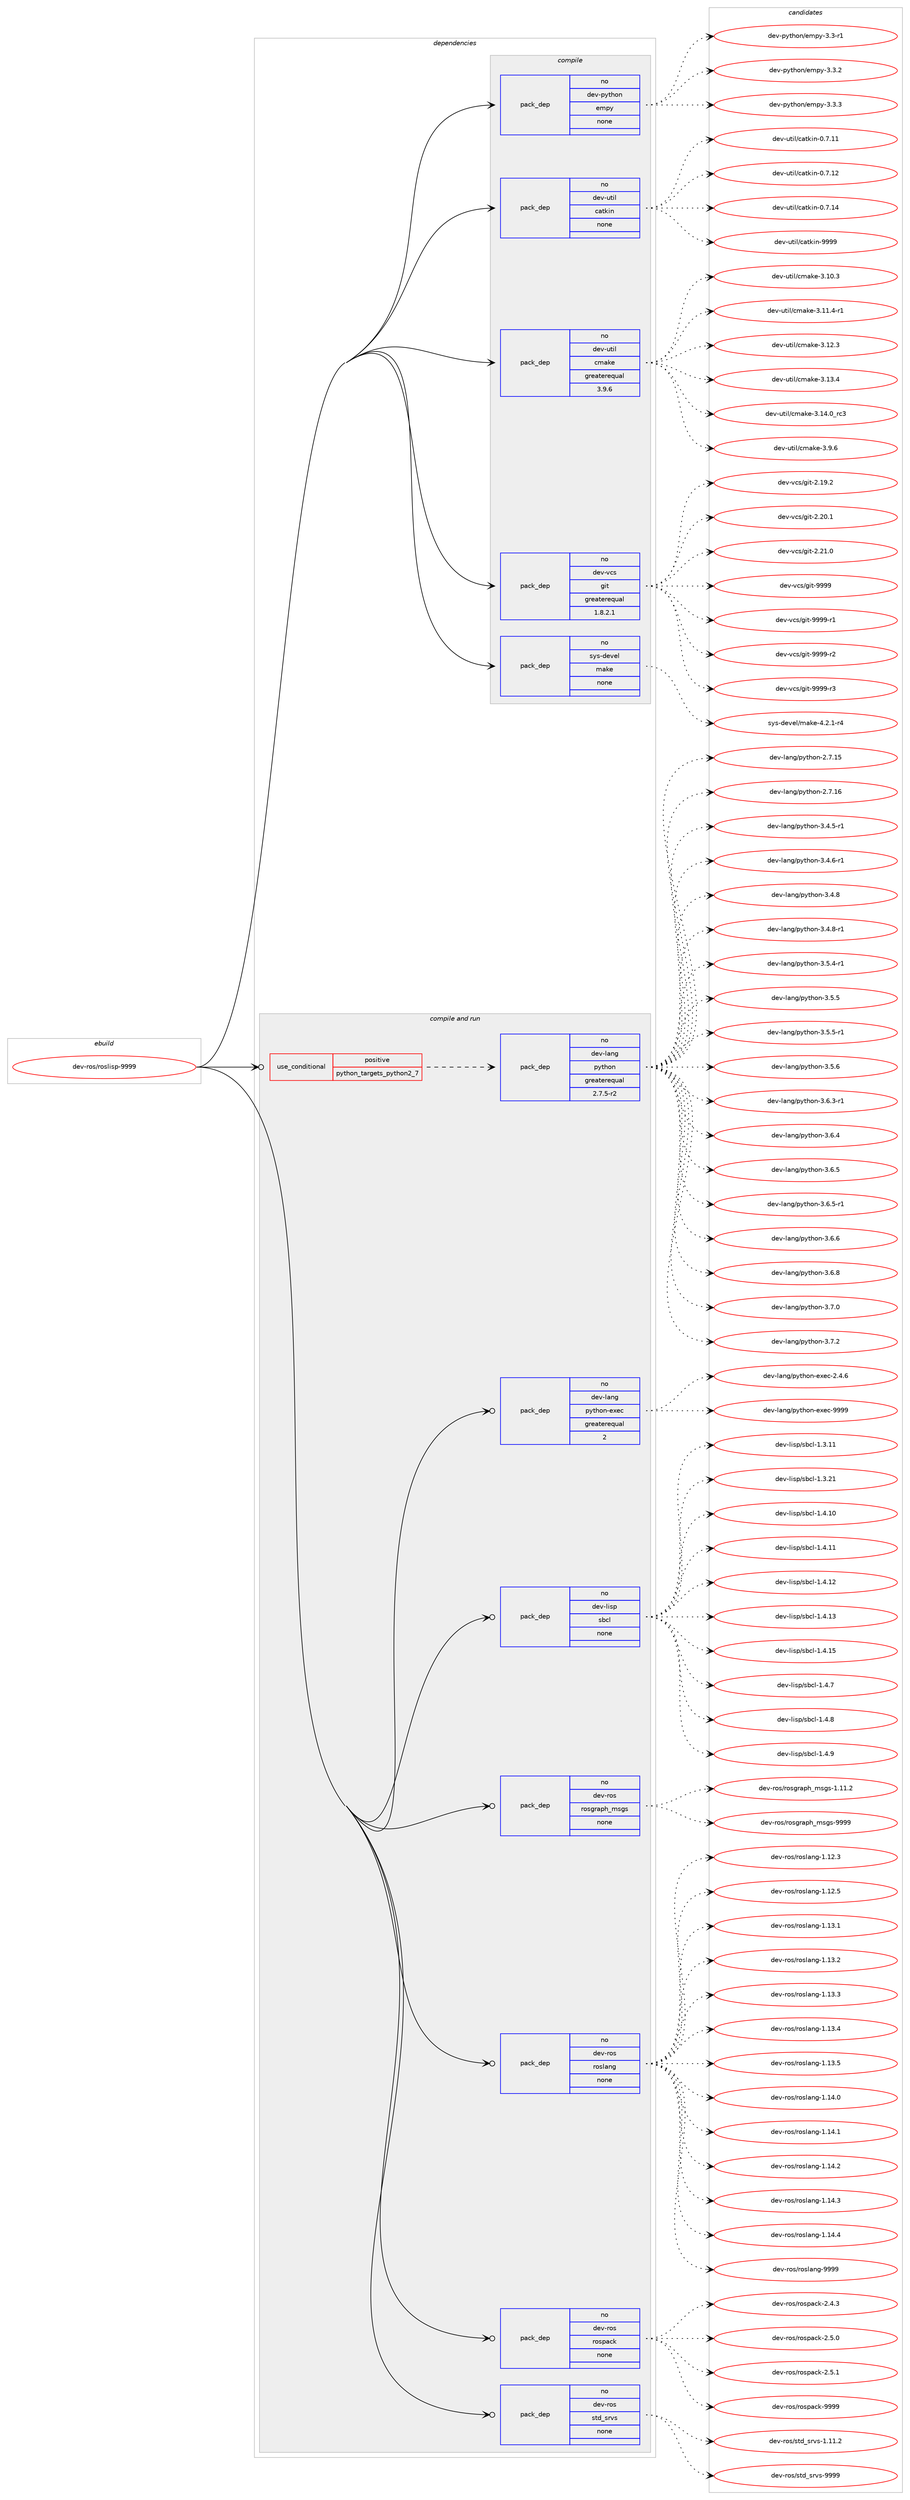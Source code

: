 digraph prolog {

# *************
# Graph options
# *************

newrank=true;
concentrate=true;
compound=true;
graph [rankdir=LR,fontname=Helvetica,fontsize=10,ranksep=1.5];#, ranksep=2.5, nodesep=0.2];
edge  [arrowhead=vee];
node  [fontname=Helvetica,fontsize=10];

# **********
# The ebuild
# **********

subgraph cluster_leftcol {
color=gray;
rank=same;
label=<<i>ebuild</i>>;
id [label="dev-ros/roslisp-9999", color=red, width=4, href="../dev-ros/roslisp-9999.svg"];
}

# ****************
# The dependencies
# ****************

subgraph cluster_midcol {
color=gray;
label=<<i>dependencies</i>>;
subgraph cluster_compile {
fillcolor="#eeeeee";
style=filled;
label=<<i>compile</i>>;
subgraph pack1052441 {
dependency1465803 [label=<<TABLE BORDER="0" CELLBORDER="1" CELLSPACING="0" CELLPADDING="4" WIDTH="220"><TR><TD ROWSPAN="6" CELLPADDING="30">pack_dep</TD></TR><TR><TD WIDTH="110">no</TD></TR><TR><TD>dev-python</TD></TR><TR><TD>empy</TD></TR><TR><TD>none</TD></TR><TR><TD></TD></TR></TABLE>>, shape=none, color=blue];
}
id:e -> dependency1465803:w [weight=20,style="solid",arrowhead="vee"];
subgraph pack1052442 {
dependency1465804 [label=<<TABLE BORDER="0" CELLBORDER="1" CELLSPACING="0" CELLPADDING="4" WIDTH="220"><TR><TD ROWSPAN="6" CELLPADDING="30">pack_dep</TD></TR><TR><TD WIDTH="110">no</TD></TR><TR><TD>dev-util</TD></TR><TR><TD>catkin</TD></TR><TR><TD>none</TD></TR><TR><TD></TD></TR></TABLE>>, shape=none, color=blue];
}
id:e -> dependency1465804:w [weight=20,style="solid",arrowhead="vee"];
subgraph pack1052443 {
dependency1465805 [label=<<TABLE BORDER="0" CELLBORDER="1" CELLSPACING="0" CELLPADDING="4" WIDTH="220"><TR><TD ROWSPAN="6" CELLPADDING="30">pack_dep</TD></TR><TR><TD WIDTH="110">no</TD></TR><TR><TD>dev-util</TD></TR><TR><TD>cmake</TD></TR><TR><TD>greaterequal</TD></TR><TR><TD>3.9.6</TD></TR></TABLE>>, shape=none, color=blue];
}
id:e -> dependency1465805:w [weight=20,style="solid",arrowhead="vee"];
subgraph pack1052444 {
dependency1465806 [label=<<TABLE BORDER="0" CELLBORDER="1" CELLSPACING="0" CELLPADDING="4" WIDTH="220"><TR><TD ROWSPAN="6" CELLPADDING="30">pack_dep</TD></TR><TR><TD WIDTH="110">no</TD></TR><TR><TD>dev-vcs</TD></TR><TR><TD>git</TD></TR><TR><TD>greaterequal</TD></TR><TR><TD>1.8.2.1</TD></TR></TABLE>>, shape=none, color=blue];
}
id:e -> dependency1465806:w [weight=20,style="solid",arrowhead="vee"];
subgraph pack1052445 {
dependency1465807 [label=<<TABLE BORDER="0" CELLBORDER="1" CELLSPACING="0" CELLPADDING="4" WIDTH="220"><TR><TD ROWSPAN="6" CELLPADDING="30">pack_dep</TD></TR><TR><TD WIDTH="110">no</TD></TR><TR><TD>sys-devel</TD></TR><TR><TD>make</TD></TR><TR><TD>none</TD></TR><TR><TD></TD></TR></TABLE>>, shape=none, color=blue];
}
id:e -> dependency1465807:w [weight=20,style="solid",arrowhead="vee"];
}
subgraph cluster_compileandrun {
fillcolor="#eeeeee";
style=filled;
label=<<i>compile and run</i>>;
subgraph cond389972 {
dependency1465808 [label=<<TABLE BORDER="0" CELLBORDER="1" CELLSPACING="0" CELLPADDING="4"><TR><TD ROWSPAN="3" CELLPADDING="10">use_conditional</TD></TR><TR><TD>positive</TD></TR><TR><TD>python_targets_python2_7</TD></TR></TABLE>>, shape=none, color=red];
subgraph pack1052446 {
dependency1465809 [label=<<TABLE BORDER="0" CELLBORDER="1" CELLSPACING="0" CELLPADDING="4" WIDTH="220"><TR><TD ROWSPAN="6" CELLPADDING="30">pack_dep</TD></TR><TR><TD WIDTH="110">no</TD></TR><TR><TD>dev-lang</TD></TR><TR><TD>python</TD></TR><TR><TD>greaterequal</TD></TR><TR><TD>2.7.5-r2</TD></TR></TABLE>>, shape=none, color=blue];
}
dependency1465808:e -> dependency1465809:w [weight=20,style="dashed",arrowhead="vee"];
}
id:e -> dependency1465808:w [weight=20,style="solid",arrowhead="odotvee"];
subgraph pack1052447 {
dependency1465810 [label=<<TABLE BORDER="0" CELLBORDER="1" CELLSPACING="0" CELLPADDING="4" WIDTH="220"><TR><TD ROWSPAN="6" CELLPADDING="30">pack_dep</TD></TR><TR><TD WIDTH="110">no</TD></TR><TR><TD>dev-lang</TD></TR><TR><TD>python-exec</TD></TR><TR><TD>greaterequal</TD></TR><TR><TD>2</TD></TR></TABLE>>, shape=none, color=blue];
}
id:e -> dependency1465810:w [weight=20,style="solid",arrowhead="odotvee"];
subgraph pack1052448 {
dependency1465811 [label=<<TABLE BORDER="0" CELLBORDER="1" CELLSPACING="0" CELLPADDING="4" WIDTH="220"><TR><TD ROWSPAN="6" CELLPADDING="30">pack_dep</TD></TR><TR><TD WIDTH="110">no</TD></TR><TR><TD>dev-lisp</TD></TR><TR><TD>sbcl</TD></TR><TR><TD>none</TD></TR><TR><TD></TD></TR></TABLE>>, shape=none, color=blue];
}
id:e -> dependency1465811:w [weight=20,style="solid",arrowhead="odotvee"];
subgraph pack1052449 {
dependency1465812 [label=<<TABLE BORDER="0" CELLBORDER="1" CELLSPACING="0" CELLPADDING="4" WIDTH="220"><TR><TD ROWSPAN="6" CELLPADDING="30">pack_dep</TD></TR><TR><TD WIDTH="110">no</TD></TR><TR><TD>dev-ros</TD></TR><TR><TD>rosgraph_msgs</TD></TR><TR><TD>none</TD></TR><TR><TD></TD></TR></TABLE>>, shape=none, color=blue];
}
id:e -> dependency1465812:w [weight=20,style="solid",arrowhead="odotvee"];
subgraph pack1052450 {
dependency1465813 [label=<<TABLE BORDER="0" CELLBORDER="1" CELLSPACING="0" CELLPADDING="4" WIDTH="220"><TR><TD ROWSPAN="6" CELLPADDING="30">pack_dep</TD></TR><TR><TD WIDTH="110">no</TD></TR><TR><TD>dev-ros</TD></TR><TR><TD>roslang</TD></TR><TR><TD>none</TD></TR><TR><TD></TD></TR></TABLE>>, shape=none, color=blue];
}
id:e -> dependency1465813:w [weight=20,style="solid",arrowhead="odotvee"];
subgraph pack1052451 {
dependency1465814 [label=<<TABLE BORDER="0" CELLBORDER="1" CELLSPACING="0" CELLPADDING="4" WIDTH="220"><TR><TD ROWSPAN="6" CELLPADDING="30">pack_dep</TD></TR><TR><TD WIDTH="110">no</TD></TR><TR><TD>dev-ros</TD></TR><TR><TD>rospack</TD></TR><TR><TD>none</TD></TR><TR><TD></TD></TR></TABLE>>, shape=none, color=blue];
}
id:e -> dependency1465814:w [weight=20,style="solid",arrowhead="odotvee"];
subgraph pack1052452 {
dependency1465815 [label=<<TABLE BORDER="0" CELLBORDER="1" CELLSPACING="0" CELLPADDING="4" WIDTH="220"><TR><TD ROWSPAN="6" CELLPADDING="30">pack_dep</TD></TR><TR><TD WIDTH="110">no</TD></TR><TR><TD>dev-ros</TD></TR><TR><TD>std_srvs</TD></TR><TR><TD>none</TD></TR><TR><TD></TD></TR></TABLE>>, shape=none, color=blue];
}
id:e -> dependency1465815:w [weight=20,style="solid",arrowhead="odotvee"];
}
subgraph cluster_run {
fillcolor="#eeeeee";
style=filled;
label=<<i>run</i>>;
}
}

# **************
# The candidates
# **************

subgraph cluster_choices {
rank=same;
color=gray;
label=<<i>candidates</i>>;

subgraph choice1052441 {
color=black;
nodesep=1;
choice1001011184511212111610411111047101109112121455146514511449 [label="dev-python/empy-3.3-r1", color=red, width=4,href="../dev-python/empy-3.3-r1.svg"];
choice1001011184511212111610411111047101109112121455146514650 [label="dev-python/empy-3.3.2", color=red, width=4,href="../dev-python/empy-3.3.2.svg"];
choice1001011184511212111610411111047101109112121455146514651 [label="dev-python/empy-3.3.3", color=red, width=4,href="../dev-python/empy-3.3.3.svg"];
dependency1465803:e -> choice1001011184511212111610411111047101109112121455146514511449:w [style=dotted,weight="100"];
dependency1465803:e -> choice1001011184511212111610411111047101109112121455146514650:w [style=dotted,weight="100"];
dependency1465803:e -> choice1001011184511212111610411111047101109112121455146514651:w [style=dotted,weight="100"];
}
subgraph choice1052442 {
color=black;
nodesep=1;
choice1001011184511711610510847999711610710511045484655464949 [label="dev-util/catkin-0.7.11", color=red, width=4,href="../dev-util/catkin-0.7.11.svg"];
choice1001011184511711610510847999711610710511045484655464950 [label="dev-util/catkin-0.7.12", color=red, width=4,href="../dev-util/catkin-0.7.12.svg"];
choice1001011184511711610510847999711610710511045484655464952 [label="dev-util/catkin-0.7.14", color=red, width=4,href="../dev-util/catkin-0.7.14.svg"];
choice100101118451171161051084799971161071051104557575757 [label="dev-util/catkin-9999", color=red, width=4,href="../dev-util/catkin-9999.svg"];
dependency1465804:e -> choice1001011184511711610510847999711610710511045484655464949:w [style=dotted,weight="100"];
dependency1465804:e -> choice1001011184511711610510847999711610710511045484655464950:w [style=dotted,weight="100"];
dependency1465804:e -> choice1001011184511711610510847999711610710511045484655464952:w [style=dotted,weight="100"];
dependency1465804:e -> choice100101118451171161051084799971161071051104557575757:w [style=dotted,weight="100"];
}
subgraph choice1052443 {
color=black;
nodesep=1;
choice1001011184511711610510847991099710710145514649484651 [label="dev-util/cmake-3.10.3", color=red, width=4,href="../dev-util/cmake-3.10.3.svg"];
choice10010111845117116105108479910997107101455146494946524511449 [label="dev-util/cmake-3.11.4-r1", color=red, width=4,href="../dev-util/cmake-3.11.4-r1.svg"];
choice1001011184511711610510847991099710710145514649504651 [label="dev-util/cmake-3.12.3", color=red, width=4,href="../dev-util/cmake-3.12.3.svg"];
choice1001011184511711610510847991099710710145514649514652 [label="dev-util/cmake-3.13.4", color=red, width=4,href="../dev-util/cmake-3.13.4.svg"];
choice1001011184511711610510847991099710710145514649524648951149951 [label="dev-util/cmake-3.14.0_rc3", color=red, width=4,href="../dev-util/cmake-3.14.0_rc3.svg"];
choice10010111845117116105108479910997107101455146574654 [label="dev-util/cmake-3.9.6", color=red, width=4,href="../dev-util/cmake-3.9.6.svg"];
dependency1465805:e -> choice1001011184511711610510847991099710710145514649484651:w [style=dotted,weight="100"];
dependency1465805:e -> choice10010111845117116105108479910997107101455146494946524511449:w [style=dotted,weight="100"];
dependency1465805:e -> choice1001011184511711610510847991099710710145514649504651:w [style=dotted,weight="100"];
dependency1465805:e -> choice1001011184511711610510847991099710710145514649514652:w [style=dotted,weight="100"];
dependency1465805:e -> choice1001011184511711610510847991099710710145514649524648951149951:w [style=dotted,weight="100"];
dependency1465805:e -> choice10010111845117116105108479910997107101455146574654:w [style=dotted,weight="100"];
}
subgraph choice1052444 {
color=black;
nodesep=1;
choice10010111845118991154710310511645504649574650 [label="dev-vcs/git-2.19.2", color=red, width=4,href="../dev-vcs/git-2.19.2.svg"];
choice10010111845118991154710310511645504650484649 [label="dev-vcs/git-2.20.1", color=red, width=4,href="../dev-vcs/git-2.20.1.svg"];
choice10010111845118991154710310511645504650494648 [label="dev-vcs/git-2.21.0", color=red, width=4,href="../dev-vcs/git-2.21.0.svg"];
choice1001011184511899115471031051164557575757 [label="dev-vcs/git-9999", color=red, width=4,href="../dev-vcs/git-9999.svg"];
choice10010111845118991154710310511645575757574511449 [label="dev-vcs/git-9999-r1", color=red, width=4,href="../dev-vcs/git-9999-r1.svg"];
choice10010111845118991154710310511645575757574511450 [label="dev-vcs/git-9999-r2", color=red, width=4,href="../dev-vcs/git-9999-r2.svg"];
choice10010111845118991154710310511645575757574511451 [label="dev-vcs/git-9999-r3", color=red, width=4,href="../dev-vcs/git-9999-r3.svg"];
dependency1465806:e -> choice10010111845118991154710310511645504649574650:w [style=dotted,weight="100"];
dependency1465806:e -> choice10010111845118991154710310511645504650484649:w [style=dotted,weight="100"];
dependency1465806:e -> choice10010111845118991154710310511645504650494648:w [style=dotted,weight="100"];
dependency1465806:e -> choice1001011184511899115471031051164557575757:w [style=dotted,weight="100"];
dependency1465806:e -> choice10010111845118991154710310511645575757574511449:w [style=dotted,weight="100"];
dependency1465806:e -> choice10010111845118991154710310511645575757574511450:w [style=dotted,weight="100"];
dependency1465806:e -> choice10010111845118991154710310511645575757574511451:w [style=dotted,weight="100"];
}
subgraph choice1052445 {
color=black;
nodesep=1;
choice1151211154510010111810110847109971071014552465046494511452 [label="sys-devel/make-4.2.1-r4", color=red, width=4,href="../sys-devel/make-4.2.1-r4.svg"];
dependency1465807:e -> choice1151211154510010111810110847109971071014552465046494511452:w [style=dotted,weight="100"];
}
subgraph choice1052446 {
color=black;
nodesep=1;
choice10010111845108971101034711212111610411111045504655464953 [label="dev-lang/python-2.7.15", color=red, width=4,href="../dev-lang/python-2.7.15.svg"];
choice10010111845108971101034711212111610411111045504655464954 [label="dev-lang/python-2.7.16", color=red, width=4,href="../dev-lang/python-2.7.16.svg"];
choice1001011184510897110103471121211161041111104551465246534511449 [label="dev-lang/python-3.4.5-r1", color=red, width=4,href="../dev-lang/python-3.4.5-r1.svg"];
choice1001011184510897110103471121211161041111104551465246544511449 [label="dev-lang/python-3.4.6-r1", color=red, width=4,href="../dev-lang/python-3.4.6-r1.svg"];
choice100101118451089711010347112121116104111110455146524656 [label="dev-lang/python-3.4.8", color=red, width=4,href="../dev-lang/python-3.4.8.svg"];
choice1001011184510897110103471121211161041111104551465246564511449 [label="dev-lang/python-3.4.8-r1", color=red, width=4,href="../dev-lang/python-3.4.8-r1.svg"];
choice1001011184510897110103471121211161041111104551465346524511449 [label="dev-lang/python-3.5.4-r1", color=red, width=4,href="../dev-lang/python-3.5.4-r1.svg"];
choice100101118451089711010347112121116104111110455146534653 [label="dev-lang/python-3.5.5", color=red, width=4,href="../dev-lang/python-3.5.5.svg"];
choice1001011184510897110103471121211161041111104551465346534511449 [label="dev-lang/python-3.5.5-r1", color=red, width=4,href="../dev-lang/python-3.5.5-r1.svg"];
choice100101118451089711010347112121116104111110455146534654 [label="dev-lang/python-3.5.6", color=red, width=4,href="../dev-lang/python-3.5.6.svg"];
choice1001011184510897110103471121211161041111104551465446514511449 [label="dev-lang/python-3.6.3-r1", color=red, width=4,href="../dev-lang/python-3.6.3-r1.svg"];
choice100101118451089711010347112121116104111110455146544652 [label="dev-lang/python-3.6.4", color=red, width=4,href="../dev-lang/python-3.6.4.svg"];
choice100101118451089711010347112121116104111110455146544653 [label="dev-lang/python-3.6.5", color=red, width=4,href="../dev-lang/python-3.6.5.svg"];
choice1001011184510897110103471121211161041111104551465446534511449 [label="dev-lang/python-3.6.5-r1", color=red, width=4,href="../dev-lang/python-3.6.5-r1.svg"];
choice100101118451089711010347112121116104111110455146544654 [label="dev-lang/python-3.6.6", color=red, width=4,href="../dev-lang/python-3.6.6.svg"];
choice100101118451089711010347112121116104111110455146544656 [label="dev-lang/python-3.6.8", color=red, width=4,href="../dev-lang/python-3.6.8.svg"];
choice100101118451089711010347112121116104111110455146554648 [label="dev-lang/python-3.7.0", color=red, width=4,href="../dev-lang/python-3.7.0.svg"];
choice100101118451089711010347112121116104111110455146554650 [label="dev-lang/python-3.7.2", color=red, width=4,href="../dev-lang/python-3.7.2.svg"];
dependency1465809:e -> choice10010111845108971101034711212111610411111045504655464953:w [style=dotted,weight="100"];
dependency1465809:e -> choice10010111845108971101034711212111610411111045504655464954:w [style=dotted,weight="100"];
dependency1465809:e -> choice1001011184510897110103471121211161041111104551465246534511449:w [style=dotted,weight="100"];
dependency1465809:e -> choice1001011184510897110103471121211161041111104551465246544511449:w [style=dotted,weight="100"];
dependency1465809:e -> choice100101118451089711010347112121116104111110455146524656:w [style=dotted,weight="100"];
dependency1465809:e -> choice1001011184510897110103471121211161041111104551465246564511449:w [style=dotted,weight="100"];
dependency1465809:e -> choice1001011184510897110103471121211161041111104551465346524511449:w [style=dotted,weight="100"];
dependency1465809:e -> choice100101118451089711010347112121116104111110455146534653:w [style=dotted,weight="100"];
dependency1465809:e -> choice1001011184510897110103471121211161041111104551465346534511449:w [style=dotted,weight="100"];
dependency1465809:e -> choice100101118451089711010347112121116104111110455146534654:w [style=dotted,weight="100"];
dependency1465809:e -> choice1001011184510897110103471121211161041111104551465446514511449:w [style=dotted,weight="100"];
dependency1465809:e -> choice100101118451089711010347112121116104111110455146544652:w [style=dotted,weight="100"];
dependency1465809:e -> choice100101118451089711010347112121116104111110455146544653:w [style=dotted,weight="100"];
dependency1465809:e -> choice1001011184510897110103471121211161041111104551465446534511449:w [style=dotted,weight="100"];
dependency1465809:e -> choice100101118451089711010347112121116104111110455146544654:w [style=dotted,weight="100"];
dependency1465809:e -> choice100101118451089711010347112121116104111110455146544656:w [style=dotted,weight="100"];
dependency1465809:e -> choice100101118451089711010347112121116104111110455146554648:w [style=dotted,weight="100"];
dependency1465809:e -> choice100101118451089711010347112121116104111110455146554650:w [style=dotted,weight="100"];
}
subgraph choice1052447 {
color=black;
nodesep=1;
choice1001011184510897110103471121211161041111104510112010199455046524654 [label="dev-lang/python-exec-2.4.6", color=red, width=4,href="../dev-lang/python-exec-2.4.6.svg"];
choice10010111845108971101034711212111610411111045101120101994557575757 [label="dev-lang/python-exec-9999", color=red, width=4,href="../dev-lang/python-exec-9999.svg"];
dependency1465810:e -> choice1001011184510897110103471121211161041111104510112010199455046524654:w [style=dotted,weight="100"];
dependency1465810:e -> choice10010111845108971101034711212111610411111045101120101994557575757:w [style=dotted,weight="100"];
}
subgraph choice1052448 {
color=black;
nodesep=1;
choice1001011184510810511511247115989910845494651464949 [label="dev-lisp/sbcl-1.3.11", color=red, width=4,href="../dev-lisp/sbcl-1.3.11.svg"];
choice1001011184510810511511247115989910845494651465049 [label="dev-lisp/sbcl-1.3.21", color=red, width=4,href="../dev-lisp/sbcl-1.3.21.svg"];
choice1001011184510810511511247115989910845494652464948 [label="dev-lisp/sbcl-1.4.10", color=red, width=4,href="../dev-lisp/sbcl-1.4.10.svg"];
choice1001011184510810511511247115989910845494652464949 [label="dev-lisp/sbcl-1.4.11", color=red, width=4,href="../dev-lisp/sbcl-1.4.11.svg"];
choice1001011184510810511511247115989910845494652464950 [label="dev-lisp/sbcl-1.4.12", color=red, width=4,href="../dev-lisp/sbcl-1.4.12.svg"];
choice1001011184510810511511247115989910845494652464951 [label="dev-lisp/sbcl-1.4.13", color=red, width=4,href="../dev-lisp/sbcl-1.4.13.svg"];
choice1001011184510810511511247115989910845494652464953 [label="dev-lisp/sbcl-1.4.15", color=red, width=4,href="../dev-lisp/sbcl-1.4.15.svg"];
choice10010111845108105115112471159899108454946524655 [label="dev-lisp/sbcl-1.4.7", color=red, width=4,href="../dev-lisp/sbcl-1.4.7.svg"];
choice10010111845108105115112471159899108454946524656 [label="dev-lisp/sbcl-1.4.8", color=red, width=4,href="../dev-lisp/sbcl-1.4.8.svg"];
choice10010111845108105115112471159899108454946524657 [label="dev-lisp/sbcl-1.4.9", color=red, width=4,href="../dev-lisp/sbcl-1.4.9.svg"];
dependency1465811:e -> choice1001011184510810511511247115989910845494651464949:w [style=dotted,weight="100"];
dependency1465811:e -> choice1001011184510810511511247115989910845494651465049:w [style=dotted,weight="100"];
dependency1465811:e -> choice1001011184510810511511247115989910845494652464948:w [style=dotted,weight="100"];
dependency1465811:e -> choice1001011184510810511511247115989910845494652464949:w [style=dotted,weight="100"];
dependency1465811:e -> choice1001011184510810511511247115989910845494652464950:w [style=dotted,weight="100"];
dependency1465811:e -> choice1001011184510810511511247115989910845494652464951:w [style=dotted,weight="100"];
dependency1465811:e -> choice1001011184510810511511247115989910845494652464953:w [style=dotted,weight="100"];
dependency1465811:e -> choice10010111845108105115112471159899108454946524655:w [style=dotted,weight="100"];
dependency1465811:e -> choice10010111845108105115112471159899108454946524656:w [style=dotted,weight="100"];
dependency1465811:e -> choice10010111845108105115112471159899108454946524657:w [style=dotted,weight="100"];
}
subgraph choice1052449 {
color=black;
nodesep=1;
choice1001011184511411111547114111115103114971121049510911510311545494649494650 [label="dev-ros/rosgraph_msgs-1.11.2", color=red, width=4,href="../dev-ros/rosgraph_msgs-1.11.2.svg"];
choice100101118451141111154711411111510311497112104951091151031154557575757 [label="dev-ros/rosgraph_msgs-9999", color=red, width=4,href="../dev-ros/rosgraph_msgs-9999.svg"];
dependency1465812:e -> choice1001011184511411111547114111115103114971121049510911510311545494649494650:w [style=dotted,weight="100"];
dependency1465812:e -> choice100101118451141111154711411111510311497112104951091151031154557575757:w [style=dotted,weight="100"];
}
subgraph choice1052450 {
color=black;
nodesep=1;
choice10010111845114111115471141111151089711010345494649504651 [label="dev-ros/roslang-1.12.3", color=red, width=4,href="../dev-ros/roslang-1.12.3.svg"];
choice10010111845114111115471141111151089711010345494649504653 [label="dev-ros/roslang-1.12.5", color=red, width=4,href="../dev-ros/roslang-1.12.5.svg"];
choice10010111845114111115471141111151089711010345494649514649 [label="dev-ros/roslang-1.13.1", color=red, width=4,href="../dev-ros/roslang-1.13.1.svg"];
choice10010111845114111115471141111151089711010345494649514650 [label="dev-ros/roslang-1.13.2", color=red, width=4,href="../dev-ros/roslang-1.13.2.svg"];
choice10010111845114111115471141111151089711010345494649514651 [label="dev-ros/roslang-1.13.3", color=red, width=4,href="../dev-ros/roslang-1.13.3.svg"];
choice10010111845114111115471141111151089711010345494649514652 [label="dev-ros/roslang-1.13.4", color=red, width=4,href="../dev-ros/roslang-1.13.4.svg"];
choice10010111845114111115471141111151089711010345494649514653 [label="dev-ros/roslang-1.13.5", color=red, width=4,href="../dev-ros/roslang-1.13.5.svg"];
choice10010111845114111115471141111151089711010345494649524648 [label="dev-ros/roslang-1.14.0", color=red, width=4,href="../dev-ros/roslang-1.14.0.svg"];
choice10010111845114111115471141111151089711010345494649524649 [label="dev-ros/roslang-1.14.1", color=red, width=4,href="../dev-ros/roslang-1.14.1.svg"];
choice10010111845114111115471141111151089711010345494649524650 [label="dev-ros/roslang-1.14.2", color=red, width=4,href="../dev-ros/roslang-1.14.2.svg"];
choice10010111845114111115471141111151089711010345494649524651 [label="dev-ros/roslang-1.14.3", color=red, width=4,href="../dev-ros/roslang-1.14.3.svg"];
choice10010111845114111115471141111151089711010345494649524652 [label="dev-ros/roslang-1.14.4", color=red, width=4,href="../dev-ros/roslang-1.14.4.svg"];
choice1001011184511411111547114111115108971101034557575757 [label="dev-ros/roslang-9999", color=red, width=4,href="../dev-ros/roslang-9999.svg"];
dependency1465813:e -> choice10010111845114111115471141111151089711010345494649504651:w [style=dotted,weight="100"];
dependency1465813:e -> choice10010111845114111115471141111151089711010345494649504653:w [style=dotted,weight="100"];
dependency1465813:e -> choice10010111845114111115471141111151089711010345494649514649:w [style=dotted,weight="100"];
dependency1465813:e -> choice10010111845114111115471141111151089711010345494649514650:w [style=dotted,weight="100"];
dependency1465813:e -> choice10010111845114111115471141111151089711010345494649514651:w [style=dotted,weight="100"];
dependency1465813:e -> choice10010111845114111115471141111151089711010345494649514652:w [style=dotted,weight="100"];
dependency1465813:e -> choice10010111845114111115471141111151089711010345494649514653:w [style=dotted,weight="100"];
dependency1465813:e -> choice10010111845114111115471141111151089711010345494649524648:w [style=dotted,weight="100"];
dependency1465813:e -> choice10010111845114111115471141111151089711010345494649524649:w [style=dotted,weight="100"];
dependency1465813:e -> choice10010111845114111115471141111151089711010345494649524650:w [style=dotted,weight="100"];
dependency1465813:e -> choice10010111845114111115471141111151089711010345494649524651:w [style=dotted,weight="100"];
dependency1465813:e -> choice10010111845114111115471141111151089711010345494649524652:w [style=dotted,weight="100"];
dependency1465813:e -> choice1001011184511411111547114111115108971101034557575757:w [style=dotted,weight="100"];
}
subgraph choice1052451 {
color=black;
nodesep=1;
choice10010111845114111115471141111151129799107455046524651 [label="dev-ros/rospack-2.4.3", color=red, width=4,href="../dev-ros/rospack-2.4.3.svg"];
choice10010111845114111115471141111151129799107455046534648 [label="dev-ros/rospack-2.5.0", color=red, width=4,href="../dev-ros/rospack-2.5.0.svg"];
choice10010111845114111115471141111151129799107455046534649 [label="dev-ros/rospack-2.5.1", color=red, width=4,href="../dev-ros/rospack-2.5.1.svg"];
choice100101118451141111154711411111511297991074557575757 [label="dev-ros/rospack-9999", color=red, width=4,href="../dev-ros/rospack-9999.svg"];
dependency1465814:e -> choice10010111845114111115471141111151129799107455046524651:w [style=dotted,weight="100"];
dependency1465814:e -> choice10010111845114111115471141111151129799107455046534648:w [style=dotted,weight="100"];
dependency1465814:e -> choice10010111845114111115471141111151129799107455046534649:w [style=dotted,weight="100"];
dependency1465814:e -> choice100101118451141111154711411111511297991074557575757:w [style=dotted,weight="100"];
}
subgraph choice1052452 {
color=black;
nodesep=1;
choice10010111845114111115471151161009511511411811545494649494650 [label="dev-ros/std_srvs-1.11.2", color=red, width=4,href="../dev-ros/std_srvs-1.11.2.svg"];
choice1001011184511411111547115116100951151141181154557575757 [label="dev-ros/std_srvs-9999", color=red, width=4,href="../dev-ros/std_srvs-9999.svg"];
dependency1465815:e -> choice10010111845114111115471151161009511511411811545494649494650:w [style=dotted,weight="100"];
dependency1465815:e -> choice1001011184511411111547115116100951151141181154557575757:w [style=dotted,weight="100"];
}
}

}
